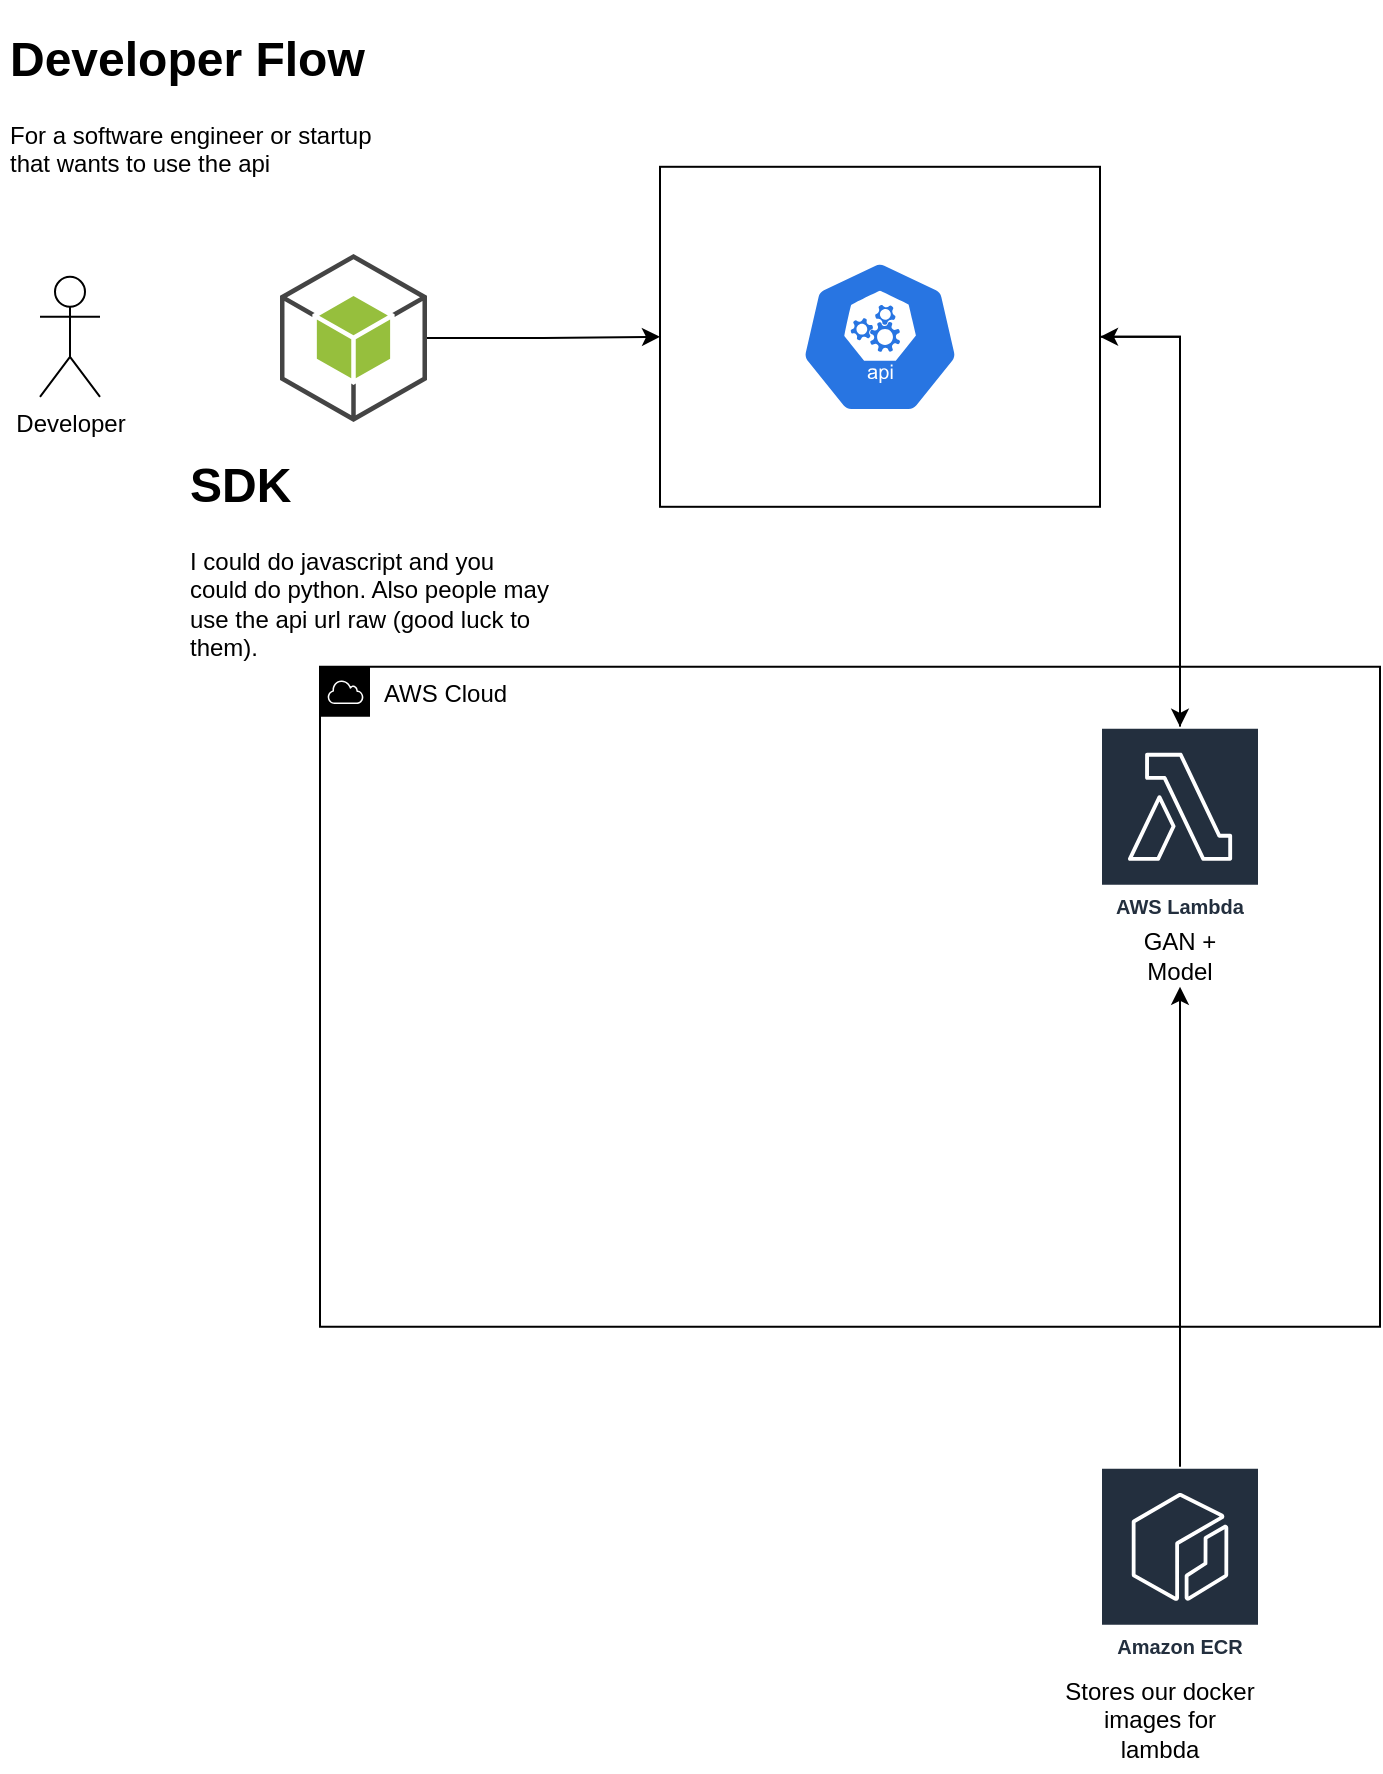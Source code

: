 <mxfile version="17.4.2" type="device"><diagram id="F4-6J7Ac305b5-yM8A0v" name="Page-1"><mxGraphModel dx="1426" dy="875" grid="1" gridSize="10" guides="1" tooltips="1" connect="1" arrows="1" fold="1" page="1" pageScale="1" pageWidth="827" pageHeight="1169" math="0" shadow="0"><root><mxCell id="0"/><mxCell id="1" parent="0"/><mxCell id="7ealAeD6-ZoHFlSMY4P_-2" value="" style="rounded=0;whiteSpace=wrap;html=1;fillColor=none;" vertex="1" parent="1"><mxGeometry x="380" y="203.4" width="220" height="170" as="geometry"/></mxCell><mxCell id="7ealAeD6-ZoHFlSMY4P_-5" value="Developer" style="shape=umlActor;verticalLabelPosition=bottom;verticalAlign=top;html=1;outlineConnect=0;" vertex="1" parent="1"><mxGeometry x="70" y="258.4" width="30" height="60" as="geometry"/></mxCell><mxCell id="7ealAeD6-ZoHFlSMY4P_-12" style="edgeStyle=orthogonalEdgeStyle;rounded=0;orthogonalLoop=1;jettySize=auto;html=1;entryX=1;entryY=0.5;entryDx=0;entryDy=0;" edge="1" parent="1" source="7ealAeD6-ZoHFlSMY4P_-13" target="7ealAeD6-ZoHFlSMY4P_-2"><mxGeometry relative="1" as="geometry"/></mxCell><mxCell id="7ealAeD6-ZoHFlSMY4P_-13" value="AWS Lambda" style="sketch=0;outlineConnect=0;fontColor=#232F3E;gradientColor=none;strokeColor=#ffffff;fillColor=#232F3E;dashed=0;verticalLabelPosition=middle;verticalAlign=bottom;align=center;html=1;whiteSpace=wrap;fontSize=10;fontStyle=1;spacing=3;shape=mxgraph.aws4.productIcon;prIcon=mxgraph.aws4.lambda;" vertex="1" parent="1"><mxGeometry x="600" y="483.4" width="80" height="100" as="geometry"/></mxCell><mxCell id="7ealAeD6-ZoHFlSMY4P_-14" value="" style="sketch=0;html=1;dashed=0;whitespace=wrap;fillColor=#2875E2;strokeColor=#ffffff;points=[[0.005,0.63,0],[0.1,0.2,0],[0.9,0.2,0],[0.5,0,0],[0.995,0.63,0],[0.72,0.99,0],[0.5,1,0],[0.28,0.99,0]];shape=mxgraph.kubernetes.icon;prIcon=api" vertex="1" parent="1"><mxGeometry x="450" y="250" width="80" height="76.8" as="geometry"/></mxCell><mxCell id="7ealAeD6-ZoHFlSMY4P_-16" style="edgeStyle=orthogonalEdgeStyle;rounded=0;orthogonalLoop=1;jettySize=auto;html=1;exitX=1;exitY=0.5;exitDx=0;exitDy=0;" edge="1" parent="1" source="7ealAeD6-ZoHFlSMY4P_-2" target="7ealAeD6-ZoHFlSMY4P_-13"><mxGeometry relative="1" as="geometry"/></mxCell><mxCell id="7ealAeD6-ZoHFlSMY4P_-17" value="GAN + Model" style="text;html=1;strokeColor=none;fillColor=none;align=center;verticalAlign=middle;whiteSpace=wrap;rounded=0;fontColor=#000000;" vertex="1" parent="1"><mxGeometry x="610" y="583.4" width="60" height="30" as="geometry"/></mxCell><mxCell id="7ealAeD6-ZoHFlSMY4P_-20" style="edgeStyle=orthogonalEdgeStyle;rounded=0;orthogonalLoop=1;jettySize=auto;html=1;exitX=0.5;exitY=1;exitDx=0;exitDy=0;fontColor=#000000;" edge="1" parent="1"><mxGeometry relative="1" as="geometry"><mxPoint x="350" y="753.4" as="sourcePoint"/><mxPoint x="350" y="753.4" as="targetPoint"/></mxGeometry></mxCell><mxCell id="7ealAeD6-ZoHFlSMY4P_-24" value="Amazon ECR" style="sketch=0;outlineConnect=0;fontColor=#232F3E;gradientColor=none;strokeColor=#ffffff;fillColor=#232F3E;dashed=0;verticalLabelPosition=middle;verticalAlign=bottom;align=center;html=1;whiteSpace=wrap;fontSize=10;fontStyle=1;spacing=3;shape=mxgraph.aws4.productIcon;prIcon=mxgraph.aws4.ecr;" vertex="1" parent="1"><mxGeometry x="600" y="853.4" width="80" height="100" as="geometry"/></mxCell><mxCell id="7ealAeD6-ZoHFlSMY4P_-25" value="Stores our docker images for lambda" style="text;html=1;strokeColor=none;fillColor=none;align=center;verticalAlign=middle;whiteSpace=wrap;rounded=0;fontColor=#000000;" vertex="1" parent="1"><mxGeometry x="580" y="953.4" width="100" height="52.5" as="geometry"/></mxCell><mxCell id="7ealAeD6-ZoHFlSMY4P_-26" value="" style="endArrow=classic;html=1;rounded=0;fontColor=#000000;" edge="1" parent="1" source="7ealAeD6-ZoHFlSMY4P_-24" target="7ealAeD6-ZoHFlSMY4P_-17"><mxGeometry width="50" height="50" relative="1" as="geometry"><mxPoint x="630" y="843.4" as="sourcePoint"/><mxPoint x="450" y="783.4" as="targetPoint"/></mxGeometry></mxCell><mxCell id="7ealAeD6-ZoHFlSMY4P_-32" style="edgeStyle=orthogonalEdgeStyle;rounded=0;orthogonalLoop=1;jettySize=auto;html=1;" edge="1" parent="1" source="7ealAeD6-ZoHFlSMY4P_-30" target="7ealAeD6-ZoHFlSMY4P_-2"><mxGeometry relative="1" as="geometry"/></mxCell><mxCell id="7ealAeD6-ZoHFlSMY4P_-30" value="" style="outlineConnect=0;dashed=0;verticalLabelPosition=bottom;verticalAlign=top;align=center;html=1;shape=mxgraph.aws3.android;fillColor=#96BF3D;gradientColor=none;" vertex="1" parent="1"><mxGeometry x="190" y="247" width="73.5" height="84" as="geometry"/></mxCell><mxCell id="7ealAeD6-ZoHFlSMY4P_-31" value="&lt;h1&gt;SDK&lt;/h1&gt;&lt;p&gt;I could do javascript and you could do python. Also people may use the api url raw (good luck to them).&lt;/p&gt;" style="text;html=1;strokeColor=none;fillColor=none;spacing=5;spacingTop=-20;whiteSpace=wrap;overflow=hidden;rounded=0;" vertex="1" parent="1"><mxGeometry x="140" y="343.4" width="190" height="120" as="geometry"/></mxCell><mxCell id="7ealAeD6-ZoHFlSMY4P_-33" value="&lt;font color=&quot;#000000&quot;&gt;AWS Cloud&lt;/font&gt;" style="sketch=0;outlineConnect=0;gradientColor=none;html=1;whiteSpace=wrap;fontSize=12;fontStyle=0;shape=mxgraph.aws4.group;grIcon=mxgraph.aws4.group_aws_cloud;strokeColor=#000000;fillColor=none;verticalAlign=top;align=left;spacingLeft=30;fontColor=#AAB7B8;dashed=0;" vertex="1" parent="1"><mxGeometry x="210" y="453.4" width="530" height="330" as="geometry"/></mxCell><mxCell id="7ealAeD6-ZoHFlSMY4P_-34" value="&lt;h1&gt;Developer Flow&lt;/h1&gt;&lt;p&gt;For a software engineer or startup that wants to use the api&lt;/p&gt;" style="text;html=1;strokeColor=none;fillColor=none;spacing=5;spacingTop=-20;whiteSpace=wrap;overflow=hidden;rounded=0;" vertex="1" parent="1"><mxGeometry x="50" y="130.0" width="190" height="120" as="geometry"/></mxCell></root></mxGraphModel></diagram></mxfile>